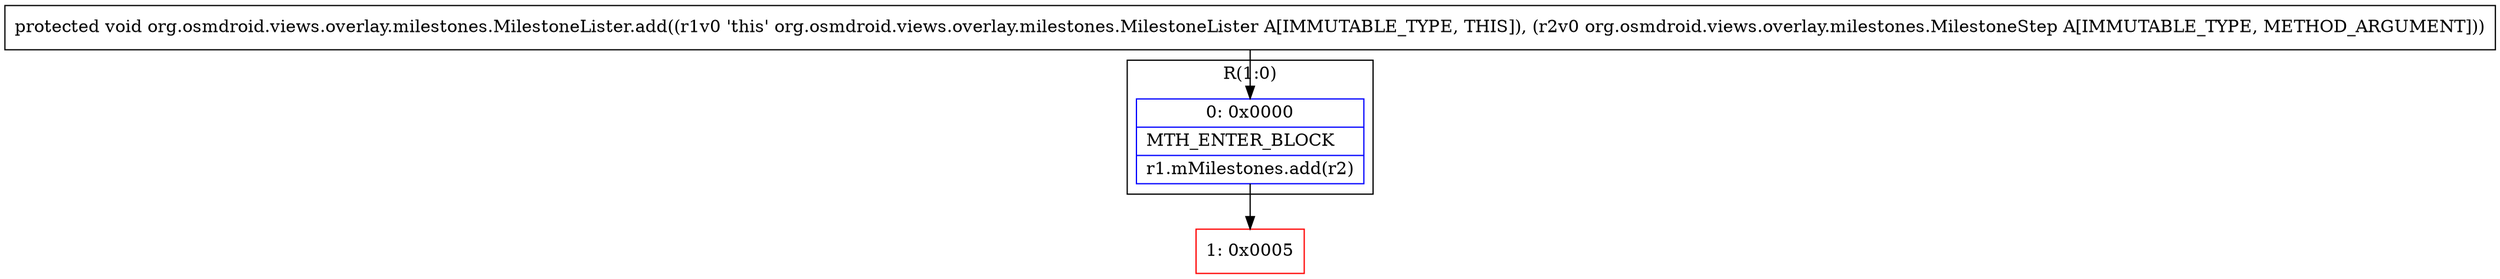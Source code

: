 digraph "CFG fororg.osmdroid.views.overlay.milestones.MilestoneLister.add(Lorg\/osmdroid\/views\/overlay\/milestones\/MilestoneStep;)V" {
subgraph cluster_Region_362636407 {
label = "R(1:0)";
node [shape=record,color=blue];
Node_0 [shape=record,label="{0\:\ 0x0000|MTH_ENTER_BLOCK\l|r1.mMilestones.add(r2)\l}"];
}
Node_1 [shape=record,color=red,label="{1\:\ 0x0005}"];
MethodNode[shape=record,label="{protected void org.osmdroid.views.overlay.milestones.MilestoneLister.add((r1v0 'this' org.osmdroid.views.overlay.milestones.MilestoneLister A[IMMUTABLE_TYPE, THIS]), (r2v0 org.osmdroid.views.overlay.milestones.MilestoneStep A[IMMUTABLE_TYPE, METHOD_ARGUMENT])) }"];
MethodNode -> Node_0;
Node_0 -> Node_1;
}

